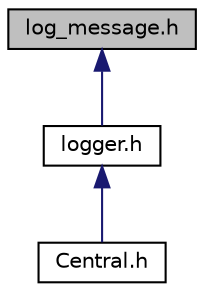 digraph "log_message.h"
{
 // LATEX_PDF_SIZE
  edge [fontname="Helvetica",fontsize="10",labelfontname="Helvetica",labelfontsize="10"];
  node [fontname="Helvetica",fontsize="10",shape=record];
  Node1 [label="log_message.h",height=0.2,width=0.4,color="black", fillcolor="grey75", style="filled", fontcolor="black",tooltip="log_message class that holds a message's content"];
  Node1 -> Node2 [dir="back",color="midnightblue",fontsize="10",style="solid",fontname="Helvetica"];
  Node2 [label="logger.h",height=0.2,width=0.4,color="black", fillcolor="white", style="filled",URL="$logger_8h.html",tooltip="logger class used to log what's happening in the backend"];
  Node2 -> Node3 [dir="back",color="midnightblue",fontsize="10",style="solid",fontname="Helvetica"];
  Node3 [label="Central.h",height=0.2,width=0.4,color="black", fillcolor="white", style="filled",URL="$Central_8h_source.html",tooltip=" "];
}
